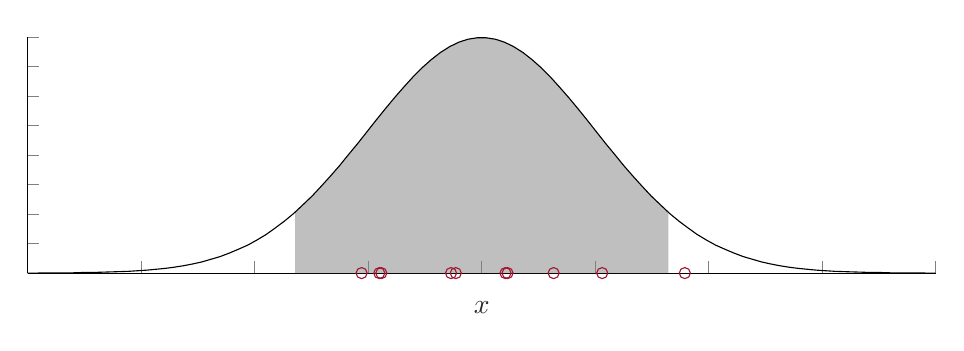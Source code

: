 % This file was created by matlab2tikz.
%
%The latest updates can be retrieved from
%  http://www.mathworks.com/matlabcentral/fileexchange/22022-matlab2tikz-matlab2tikz
%where you can also make suggestions and rate matlab2tikz.
%
\definecolor{mycolor1}{rgb}{0.635,0.078,0.184}%
%
\begin{tikzpicture}[%
trim axis left,
trim axis right
]

\begin{axis}[%
width=0.951\linewidth,
height=3cm,
at={(0\linewidth,0cm)},
scale only axis,
xmin=0,
xmax=4,
xtick={0,0.5,1,1.5,2,2.5,3,3.5,4},
xticklabels={{}},
xlabel style={font=\color{white!15!black}},
xlabel={$x$},
ymin=0,
ymax=0.8,
ytick={0,0.1,0.2,0.3,0.4,0.5,0.6,0.7,0.8},
yticklabels={{}},
ylabel style={font=\color{white!15!black}},
ylabel={$p(x; \mu, \sigma)$},
axis background/.style={fill=white},
axis x line*=bottom,
axis y line*=left
]

\addplot[area legend, draw=none, fill=gray, fill opacity=0.5, forget plot]
table[row sep=crcr] {%
x	y\\
1.178	0\\
1.178	0.206\\
1.194	0.218\\
1.211	0.23\\
1.227	0.242\\
1.244	0.254\\
1.261	0.267\\
1.277	0.281\\
1.294	0.294\\
1.31	0.308\\
1.327	0.323\\
1.344	0.337\\
1.36	0.352\\
1.377	0.367\\
1.394	0.382\\
1.41	0.398\\
1.427	0.414\\
1.443	0.429\\
1.46	0.445\\
1.477	0.461\\
1.493	0.477\\
1.51	0.493\\
1.526	0.51\\
1.543	0.526\\
1.56	0.541\\
1.576	0.557\\
1.593	0.573\\
1.61	0.588\\
1.626	0.603\\
1.643	0.618\\
1.659	0.633\\
1.676	0.647\\
1.693	0.661\\
1.709	0.674\\
1.726	0.687\\
1.742	0.699\\
1.759	0.71\\
1.776	0.722\\
1.792	0.732\\
1.809	0.742\\
1.826	0.751\\
1.842	0.759\\
1.859	0.767\\
1.875	0.773\\
1.892	0.779\\
1.909	0.785\\
1.925	0.789\\
1.942	0.793\\
1.958	0.795\\
1.975	0.797\\
1.992	0.798\\
2.008	0.798\\
2.025	0.797\\
2.042	0.795\\
2.058	0.793\\
2.075	0.789\\
2.091	0.785\\
2.108	0.779\\
2.125	0.773\\
2.141	0.767\\
2.158	0.759\\
2.174	0.751\\
2.191	0.742\\
2.208	0.732\\
2.224	0.722\\
2.241	0.71\\
2.258	0.699\\
2.274	0.687\\
2.291	0.674\\
2.307	0.661\\
2.324	0.647\\
2.341	0.633\\
2.357	0.618\\
2.374	0.603\\
2.39	0.588\\
2.407	0.573\\
2.424	0.557\\
2.44	0.541\\
2.457	0.526\\
2.474	0.51\\
2.49	0.493\\
2.507	0.477\\
2.523	0.461\\
2.54	0.445\\
2.557	0.429\\
2.573	0.414\\
2.59	0.398\\
2.606	0.382\\
2.623	0.367\\
2.64	0.352\\
2.656	0.337\\
2.673	0.323\\
2.69	0.308\\
2.706	0.294\\
2.723	0.281\\
2.739	0.267\\
2.756	0.254\\
2.773	0.242\\
2.789	0.23\\
2.806	0.218\\
2.822	0.206\\
2.822	0\\
}--cycle;
\addplot [color=black, forget plot]
  table[row sep=crcr]{%
0	0.0\\
0.04	0.0\\
0.081	0.001\\
0.121	0.001\\
0.162	0.001\\
0.202	0.001\\
0.242	0.002\\
0.283	0.002\\
0.323	0.003\\
0.364	0.004\\
0.404	0.005\\
0.444	0.006\\
0.485	0.008\\
0.525	0.01\\
0.566	0.013\\
0.606	0.016\\
0.646	0.02\\
0.687	0.025\\
0.727	0.031\\
0.768	0.038\\
0.808	0.047\\
0.848	0.056\\
0.889	0.068\\
0.929	0.081\\
0.97	0.095\\
1.01	0.112\\
1.051	0.131\\
1.091	0.153\\
1.131	0.176\\
1.172	0.202\\
1.212	0.231\\
1.253	0.261\\
1.293	0.294\\
1.333	0.328\\
1.374	0.364\\
1.414	0.402\\
1.455	0.44\\
1.495	0.479\\
1.535	0.518\\
1.576	0.557\\
1.616	0.594\\
1.657	0.63\\
1.697	0.664\\
1.737	0.695\\
1.778	0.723\\
1.818	0.747\\
1.859	0.767\\
1.899	0.782\\
1.939	0.792\\
1.98	0.797\\
2.02	0.797\\
2.061	0.792\\
2.101	0.782\\
2.141	0.767\\
2.182	0.747\\
2.222	0.723\\
2.263	0.695\\
2.303	0.664\\
2.343	0.63\\
2.384	0.594\\
2.424	0.557\\
2.465	0.518\\
2.505	0.479\\
2.545	0.44\\
2.586	0.402\\
2.626	0.364\\
2.667	0.328\\
2.707	0.294\\
2.747	0.261\\
2.788	0.231\\
2.828	0.202\\
2.869	0.176\\
2.909	0.153\\
2.949	0.131\\
2.99	0.112\\
3.03	0.095\\
3.071	0.081\\
3.111	0.068\\
3.152	0.056\\
3.192	0.047\\
3.232	0.038\\
3.273	0.031\\
3.313	0.025\\
3.354	0.02\\
3.394	0.016\\
3.434	0.013\\
3.475	0.01\\
3.515	0.008\\
3.556	0.006\\
3.596	0.005\\
3.636	0.004\\
3.677	0.003\\
3.717	0.002\\
3.758	0.002\\
3.798	0.001\\
3.838	0.001\\
3.879	0.001\\
3.919	0.001\\
3.96	0.0\\
4	0.0\\
};
\addplot [color=mycolor1, draw=none, mark=o, mark options={solid, mycolor1}, forget plot]
  table[row sep=crcr]{%
2.105	0\\
2.317	0\\
2.531	0\\
2.895	0\\
2.114	0\\
1.865	0\\
1.471	0\\
1.886	0\\
1.549	0\\
1.558	0\\
};
\end{axis}
\end{tikzpicture}%